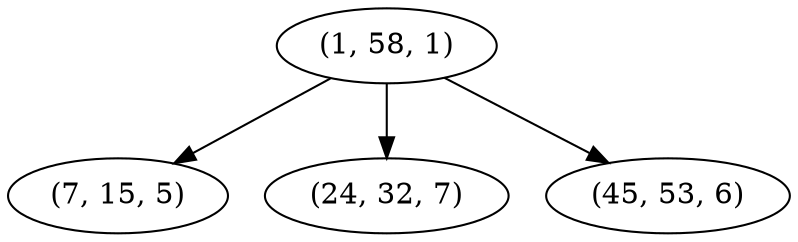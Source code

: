 digraph tree {
    "(1, 58, 1)";
    "(7, 15, 5)";
    "(24, 32, 7)";
    "(45, 53, 6)";
    "(1, 58, 1)" -> "(7, 15, 5)";
    "(1, 58, 1)" -> "(24, 32, 7)";
    "(1, 58, 1)" -> "(45, 53, 6)";
}
